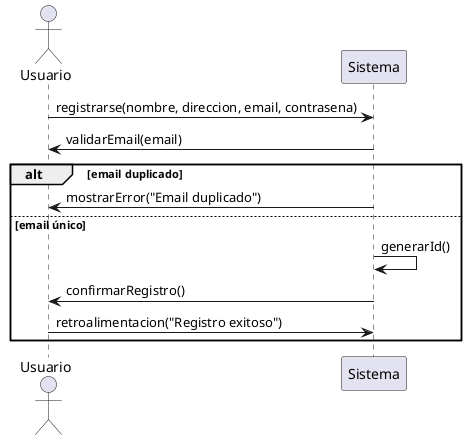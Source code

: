 @startuml
actor Usuario

Usuario -> Sistema : registrarse(nombre, direccion, email, contrasena)
Sistema -> Usuario : validarEmail(email)
alt email duplicado
    Sistema -> Usuario : mostrarError("Email duplicado")
else email único
    Sistema -> Sistema : generarId()
    Sistema -> Usuario : confirmarRegistro()
    Usuario -> Sistema : retroalimentacion("Registro exitoso")
end
@enduml

@startuml
actor Usuario

Usuario -> Sistema : buscarLibro(titulo, autor, categoria)
Sistema -> Inventario : buscarLibro(titulo, autor, categoria)
Inventario -> Libro : obtenerDetalles()
Libro --> Inventario : detallesLibro
Inventario --> Sistema : listaLibros
Sistema --> Usuario : mostrarResultadosBusqueda(listaLibros)

Usuario -> Sistema : filtrarBusqueda(anoPublicacion, idioma)
Sistema -> Inventario : filtrarBusqueda(anoPublicacion, idioma)
Inventario -> Libro : aplicarFiltros()
Libro --> Inventario : librosFiltrados
Inventario --> Sistema : listaLibrosFiltrados
Sistema --> Usuario : mostrarResultadosFiltrados(listaLibrosFiltrados)

Usuario -> Sistema : verificarDisponibilidad(libroId)
Sistema -> Inventario : verificarDisponibilidad(libroId)
Inventario -> Libro : consultarDisponibilidad(libroId)
Libro --> Inventario : disponibilidad
Inventario --> Sistema : disponibilidad
Sistema --> Usuario : mostrarDisponibilidad(disponibilidad)

alt cuando libro no está disponible
    Usuario -> Sistema : realizarReserva(libroId)
    Sistema -> Reserva : crearReserva(libroId, usuarioId)
    Reserva --> Sistema : confirmacionReserva
    Sistema --> Usuario : mostrarConfirmacionReserva(confirmacionReserva)
else cuando libro está disponible
    Usuario -> Sistema : solicitarPrestamo(libroId)
    Sistema -> Prestamo : crearPrestamo(libroId, usuarioId)
    Prestamo -> Inventario : actualizarEstadoLibro(libroId, prestado)
    Inventario -> Libro : actualizarEstado(disponibilidad = false)
    Libro --> Inventario : confirmacionActualizacion
    Inventario --> Prestamo : confirmacionActualizacion
    Prestamo --> Sistema : confirmacionPrestamo
    Sistema --> Usuario : mostrarConfirmacionPrestamo(confirmacionPrestamo)
end
@endum

@startuml
actor Usuario

Usuario -> Sistema : solicitarPrestamo(libroId)
Sistema -> Prestamo : crearPrestamo(libroId, usuarioId, fechaPrestamo, fechaVencimiento)
Prestamo -> Inventario : actualizarEstadoLibro(libroId, prestado)
Inventario -> Libro : actualizarEstado(disponibilidad = false)
Libro --> Inventario : confirmacionActualizacion
Inventario --> Prestamo : confirmacionActualizacion
Prestamo --> Sistema : confirmacionPrestamo
Sistema --> Usuario : mostrarConfirmacionPrestamo(confirmacionPrestamo)

Sistema -> Usuario : enviarRecordatorio(fechaVencimiento)
Usuario -> Sistema : renovarPrestamo(libroId)
Sistema -> Prestamo : renovarPrestamo(libroId)
alt no hay reservas pendientes
    Prestamo -> Inventario : actualizarFechaVencimiento(libroId, nuevaFechaVencimiento)
    Inventario --> Prestamo : confirmacionActualizacion
    Prestamo --> Sistema : confirmacionRenovacion
    Sistema --> Usuario : mostrarConfirmacionRenovacion(confirmacionRenovacion)
else hay reservas pendientes
    Sistema -> Usuario : mostrarError("No se puede renovar, hay reservas pendientes")
end

Sistema -> Usuario : generarMulta(libroId, diasRetraso)
@enduml

@startuml
actor Bibliotecario

Bibliotecario -> Sistema : agregarLibro(ISBN, titulo, autor, anoPublicacion)
Sistema -> Inventario : agregarLibro(ISBN, titulo, autor, anoPublicacion)
Inventario -> Libro : crearLibro(ISBN, titulo, autor, anoPublicacion)
Libro --> Inventario : confirmacionCreacion
Inventario --> Sistema : confirmacionAgregado
Sistema --> Bibliotecario : mostrarConfirmacionAgregado(confirmacionAgregado)

Bibliotecario -> Sistema : eliminarLibro(libroId)
Sistema -> Inventario : eliminarLibro(libroId)
Inventario -> Libro : eliminar()
Libro --> Inventario : confirmacionEliminacion
Inventario --> Sistema : confirmacionEliminacion
Sistema --> Bibliotecario : mostrarConfirmacionEliminacion(confirmacionEliminacion)

Bibliotecario -> Sistema : actualizarLibro(libroId, nuevaInfo)
Sistema -> Inventario : actualizarLibro(libroId, nuevaInfo)
Inventario -> Libro : actualizar(nuevaInfo)
Libro --> Inventario : confirmacionActualizacion
Inventario --> Sistema : confirmacionActualizacion
Sistema --> Bibliotecario : mostrarConfirmacionActualizacion(confirmacionActualizacion)

Bibliotecario -> Sistema : generarInforme()
Sistema -> Inventario : generarInforme()
Inventario --> Sistema : informeInventario
Sistema --> Bibliotecario : mostrarInforme(informeInventario)
@enduml

